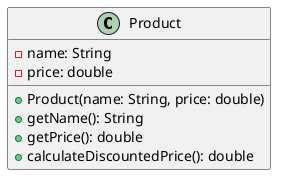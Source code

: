 @startuml

class Product {
    - name: String
    - price: double

    + Product(name: String, price: double)
    + getName(): String
    + getPrice(): double
    + calculateDiscountedPrice(): double
}

@enduml